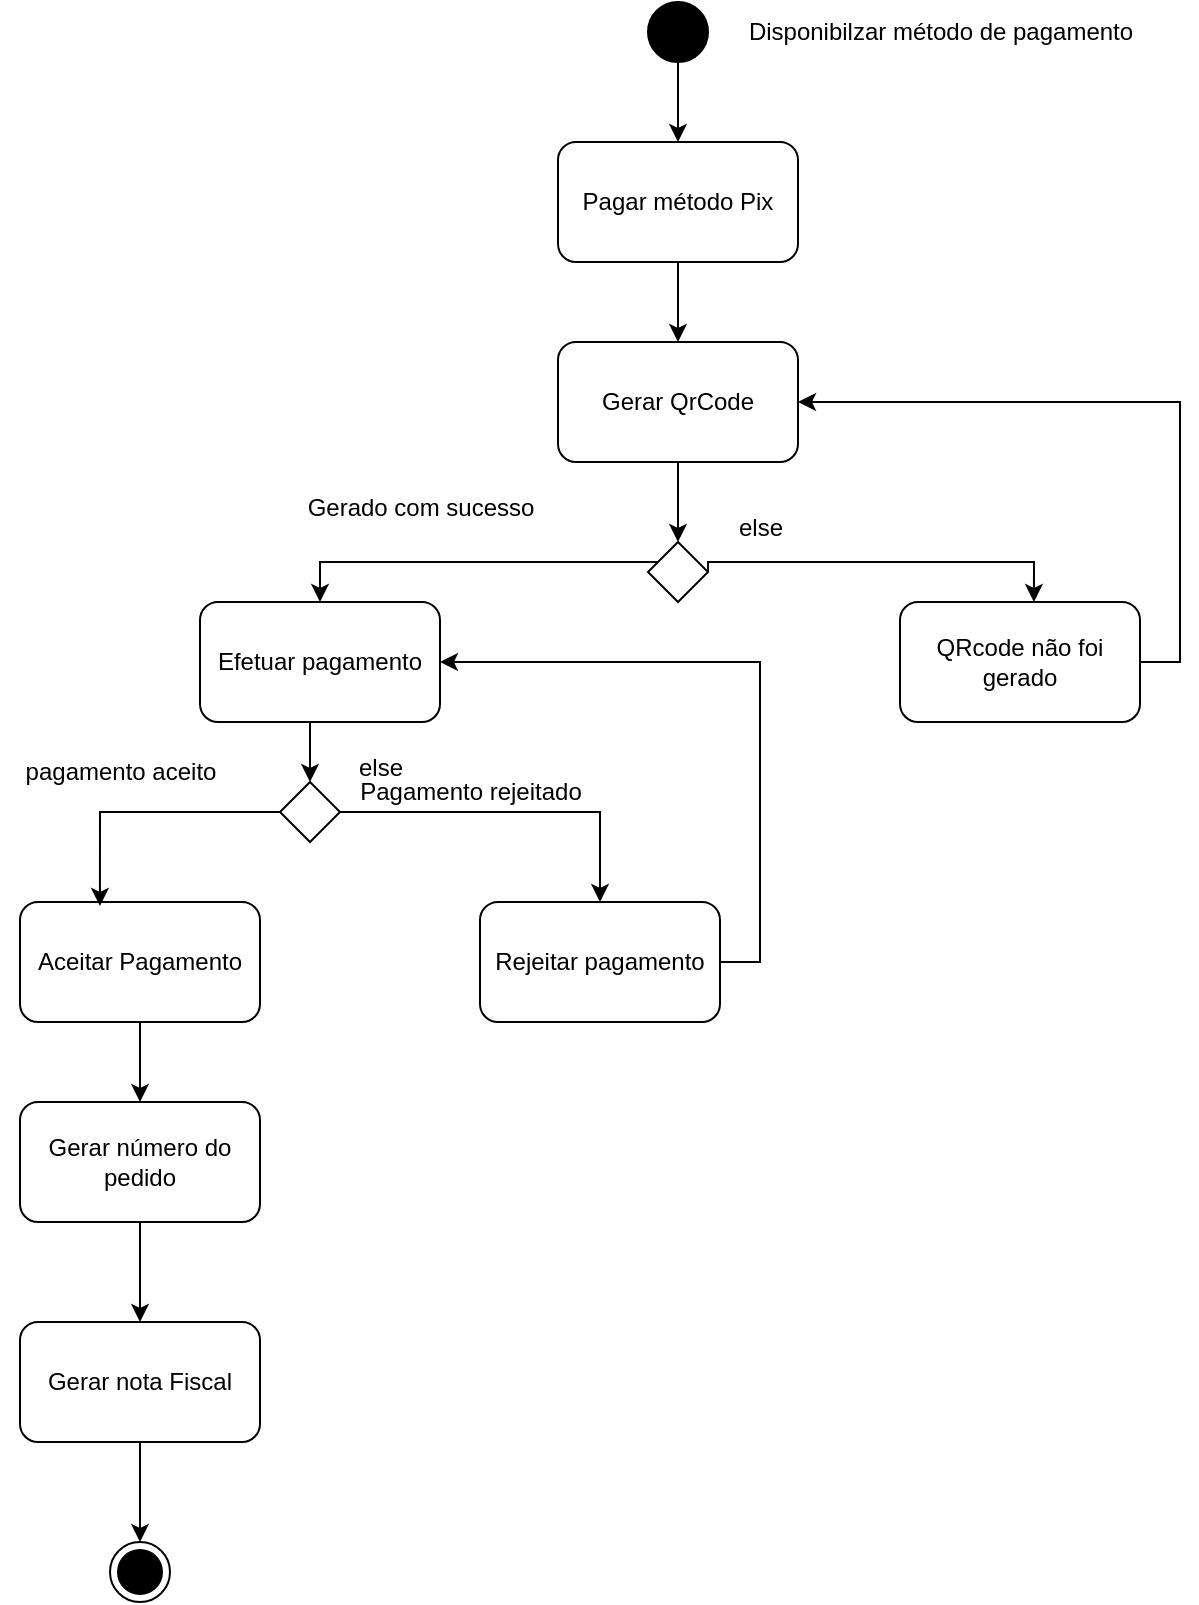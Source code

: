 <mxfile version="22.0.4" type="google" pages="9">
  <diagram name="Pix" id="fASr0lqNM_zI3uI9kZyi">
    <mxGraphModel grid="1" page="1" gridSize="10" guides="1" tooltips="1" connect="1" arrows="1" fold="1" pageScale="1" pageWidth="827" pageHeight="1169" math="0" shadow="0">
      <root>
        <mxCell id="0" />
        <mxCell id="1" parent="0" />
        <mxCell id="e_zFeHYsPr3cVLzpPtmP-6" style="edgeStyle=orthogonalEdgeStyle;rounded=0;orthogonalLoop=1;jettySize=auto;html=1;exitX=0.5;exitY=1;exitDx=0;exitDy=0;entryX=0.5;entryY=0;entryDx=0;entryDy=0;" edge="1" parent="1" source="e_zFeHYsPr3cVLzpPtmP-1" target="e_zFeHYsPr3cVLzpPtmP-4">
          <mxGeometry relative="1" as="geometry" />
        </mxCell>
        <mxCell id="e_zFeHYsPr3cVLzpPtmP-1" value="" style="ellipse;fillColor=strokeColor;html=1;" vertex="1" parent="1">
          <mxGeometry x="384" y="10" width="30" height="30" as="geometry" />
        </mxCell>
        <mxCell id="e_zFeHYsPr3cVLzpPtmP-3" value="" style="ellipse;html=1;shape=endState;fillColor=strokeColor;" vertex="1" parent="1">
          <mxGeometry x="115" y="780" width="30" height="30" as="geometry" />
        </mxCell>
        <mxCell id="cBL_jEI7130Mgdl0PDcL-5" style="edgeStyle=orthogonalEdgeStyle;rounded=0;orthogonalLoop=1;jettySize=auto;html=1;exitX=0.5;exitY=1;exitDx=0;exitDy=0;" edge="1" parent="1" source="e_zFeHYsPr3cVLzpPtmP-4" target="cBL_jEI7130Mgdl0PDcL-4">
          <mxGeometry relative="1" as="geometry" />
        </mxCell>
        <mxCell id="e_zFeHYsPr3cVLzpPtmP-4" value="Pagar método Pix" style="rounded=1;whiteSpace=wrap;html=1;" vertex="1" parent="1">
          <mxGeometry x="339" y="80" width="120" height="60" as="geometry" />
        </mxCell>
        <mxCell id="e_zFeHYsPr3cVLzpPtmP-5" value="Disponibilzar método de pagamento" style="text;html=1;align=center;verticalAlign=middle;resizable=0;points=[];autosize=1;strokeColor=none;fillColor=none;" vertex="1" parent="1">
          <mxGeometry x="420" y="10" width="220" height="30" as="geometry" />
        </mxCell>
        <mxCell id="cBL_jEI7130Mgdl0PDcL-9" style="edgeStyle=orthogonalEdgeStyle;rounded=0;orthogonalLoop=1;jettySize=auto;html=1;entryX=0.5;entryY=0;entryDx=0;entryDy=0;" edge="1" parent="1" source="cBL_jEI7130Mgdl0PDcL-1" target="cBL_jEI7130Mgdl0PDcL-7">
          <mxGeometry relative="1" as="geometry">
            <Array as="points">
              <mxPoint x="220" y="290" />
            </Array>
          </mxGeometry>
        </mxCell>
        <mxCell id="cBL_jEI7130Mgdl0PDcL-11" style="edgeStyle=orthogonalEdgeStyle;rounded=0;orthogonalLoop=1;jettySize=auto;html=1;exitX=1;exitY=0.5;exitDx=0;exitDy=0;entryX=0.558;entryY=0;entryDx=0;entryDy=0;entryPerimeter=0;" edge="1" parent="1" source="cBL_jEI7130Mgdl0PDcL-1" target="cBL_jEI7130Mgdl0PDcL-8">
          <mxGeometry relative="1" as="geometry">
            <mxPoint x="580" y="295" as="targetPoint" />
            <Array as="points">
              <mxPoint x="414" y="290" />
              <mxPoint x="577" y="290" />
            </Array>
          </mxGeometry>
        </mxCell>
        <mxCell id="cBL_jEI7130Mgdl0PDcL-1" value="" style="rhombus;" vertex="1" parent="1">
          <mxGeometry x="384" y="280" width="30" height="30" as="geometry" />
        </mxCell>
        <mxCell id="cBL_jEI7130Mgdl0PDcL-6" style="edgeStyle=orthogonalEdgeStyle;rounded=0;orthogonalLoop=1;jettySize=auto;html=1;exitX=0.5;exitY=1;exitDx=0;exitDy=0;entryX=0.5;entryY=0;entryDx=0;entryDy=0;" edge="1" parent="1" source="cBL_jEI7130Mgdl0PDcL-4" target="cBL_jEI7130Mgdl0PDcL-1">
          <mxGeometry relative="1" as="geometry" />
        </mxCell>
        <mxCell id="cBL_jEI7130Mgdl0PDcL-4" value="Gerar QrCode" style="rounded=1;whiteSpace=wrap;html=1;" vertex="1" parent="1">
          <mxGeometry x="339" y="180" width="120" height="60" as="geometry" />
        </mxCell>
        <mxCell id="cBL_jEI7130Mgdl0PDcL-22" style="edgeStyle=orthogonalEdgeStyle;rounded=0;orthogonalLoop=1;jettySize=auto;html=1;exitX=0.5;exitY=1;exitDx=0;exitDy=0;entryX=0.5;entryY=0;entryDx=0;entryDy=0;" edge="1" parent="1" source="cBL_jEI7130Mgdl0PDcL-7" target="cBL_jEI7130Mgdl0PDcL-21">
          <mxGeometry relative="1" as="geometry" />
        </mxCell>
        <mxCell id="cBL_jEI7130Mgdl0PDcL-7" value="Efetuar pagamento" style="rounded=1;whiteSpace=wrap;html=1;" vertex="1" parent="1">
          <mxGeometry x="160" y="310" width="120" height="60" as="geometry" />
        </mxCell>
        <mxCell id="cBL_jEI7130Mgdl0PDcL-12" style="edgeStyle=orthogonalEdgeStyle;rounded=0;orthogonalLoop=1;jettySize=auto;html=1;exitX=1;exitY=0.5;exitDx=0;exitDy=0;entryX=1;entryY=0.5;entryDx=0;entryDy=0;" edge="1" parent="1" source="cBL_jEI7130Mgdl0PDcL-8" target="cBL_jEI7130Mgdl0PDcL-4">
          <mxGeometry relative="1" as="geometry" />
        </mxCell>
        <mxCell id="cBL_jEI7130Mgdl0PDcL-8" value="QRcode não foi gerado" style="rounded=1;whiteSpace=wrap;html=1;" vertex="1" parent="1">
          <mxGeometry x="510" y="310" width="120" height="60" as="geometry" />
        </mxCell>
        <mxCell id="cBL_jEI7130Mgdl0PDcL-10" value="Gerado com sucesso" style="text;html=1;align=center;verticalAlign=middle;resizable=0;points=[];autosize=1;strokeColor=none;fillColor=none;" vertex="1" parent="1">
          <mxGeometry x="200" y="248" width="140" height="30" as="geometry" />
        </mxCell>
        <mxCell id="cBL_jEI7130Mgdl0PDcL-13" value="else" style="text;html=1;align=center;verticalAlign=middle;resizable=0;points=[];autosize=1;strokeColor=none;fillColor=none;" vertex="1" parent="1">
          <mxGeometry x="415" y="258" width="50" height="30" as="geometry" />
        </mxCell>
        <mxCell id="cBL_jEI7130Mgdl0PDcL-26" style="edgeStyle=orthogonalEdgeStyle;rounded=0;orthogonalLoop=1;jettySize=auto;html=1;exitX=1;exitY=0.5;exitDx=0;exitDy=0;" edge="1" parent="1">
          <mxGeometry relative="1" as="geometry" />
        </mxCell>
        <mxCell id="cBL_jEI7130Mgdl0PDcL-20" style="edgeStyle=orthogonalEdgeStyle;rounded=0;orthogonalLoop=1;jettySize=auto;html=1;exitX=0.5;exitY=1;exitDx=0;exitDy=0;entryX=0.5;entryY=0;entryDx=0;entryDy=0;" edge="1" parent="1" source="cBL_jEI7130Mgdl0PDcL-14" target="cBL_jEI7130Mgdl0PDcL-15">
          <mxGeometry relative="1" as="geometry" />
        </mxCell>
        <mxCell id="cBL_jEI7130Mgdl0PDcL-27" value="Pagamento rejeitado" style="text;html=1;align=center;verticalAlign=middle;resizable=0;points=[];autosize=1;strokeColor=none;fillColor=none;" vertex="1" parent="1">
          <mxGeometry x="230" y="390" width="130" height="30" as="geometry" />
        </mxCell>
        <mxCell id="cBL_jEI7130Mgdl0PDcL-14" value="Gerar número do pedido" style="rounded=1;whiteSpace=wrap;html=1;" vertex="1" parent="1">
          <mxGeometry x="70" y="560" width="120" height="60" as="geometry" />
        </mxCell>
        <mxCell id="cBL_jEI7130Mgdl0PDcL-18" style="edgeStyle=orthogonalEdgeStyle;rounded=0;orthogonalLoop=1;jettySize=auto;html=1;exitX=0.5;exitY=1;exitDx=0;exitDy=0;entryX=0.5;entryY=0;entryDx=0;entryDy=0;" edge="1" parent="1" source="cBL_jEI7130Mgdl0PDcL-15" target="e_zFeHYsPr3cVLzpPtmP-3">
          <mxGeometry relative="1" as="geometry" />
        </mxCell>
        <mxCell id="cBL_jEI7130Mgdl0PDcL-15" value="Gerar nota Fiscal" style="rounded=1;whiteSpace=wrap;html=1;" vertex="1" parent="1">
          <mxGeometry x="70" y="670" width="120" height="60" as="geometry" />
        </mxCell>
        <mxCell id="cBL_jEI7130Mgdl0PDcL-19" style="edgeStyle=orthogonalEdgeStyle;rounded=0;orthogonalLoop=1;jettySize=auto;html=1;entryX=0.5;entryY=0;entryDx=0;entryDy=0;" edge="1" parent="1" source="cBL_jEI7130Mgdl0PDcL-17" target="cBL_jEI7130Mgdl0PDcL-14">
          <mxGeometry relative="1" as="geometry" />
        </mxCell>
        <mxCell id="cBL_jEI7130Mgdl0PDcL-17" value="Aceitar Pagamento" style="rounded=1;whiteSpace=wrap;html=1;" vertex="1" parent="1">
          <mxGeometry x="70" y="460" width="120" height="60" as="geometry" />
        </mxCell>
        <mxCell id="3OHIXIYsmAaIrL_rPD9d-1" style="edgeStyle=orthogonalEdgeStyle;rounded=0;orthogonalLoop=1;jettySize=auto;html=1;exitX=1;exitY=0.5;exitDx=0;exitDy=0;entryX=0.5;entryY=0;entryDx=0;entryDy=0;" edge="1" parent="1" source="cBL_jEI7130Mgdl0PDcL-21" target="cBL_jEI7130Mgdl0PDcL-25">
          <mxGeometry relative="1" as="geometry" />
        </mxCell>
        <mxCell id="cBL_jEI7130Mgdl0PDcL-21" value="" style="rhombus;" vertex="1" parent="1">
          <mxGeometry x="200" y="400" width="30" height="30" as="geometry" />
        </mxCell>
        <mxCell id="cBL_jEI7130Mgdl0PDcL-23" style="edgeStyle=orthogonalEdgeStyle;rounded=0;orthogonalLoop=1;jettySize=auto;html=1;exitX=0;exitY=0.5;exitDx=0;exitDy=0;entryX=0.333;entryY=0.033;entryDx=0;entryDy=0;entryPerimeter=0;" edge="1" parent="1" source="cBL_jEI7130Mgdl0PDcL-21" target="cBL_jEI7130Mgdl0PDcL-17">
          <mxGeometry relative="1" as="geometry" />
        </mxCell>
        <mxCell id="cBL_jEI7130Mgdl0PDcL-24" value="pagamento aceito" style="text;html=1;align=center;verticalAlign=middle;resizable=0;points=[];autosize=1;strokeColor=none;fillColor=none;" vertex="1" parent="1">
          <mxGeometry x="60" y="380" width="120" height="30" as="geometry" />
        </mxCell>
        <mxCell id="cBL_jEI7130Mgdl0PDcL-28" style="edgeStyle=orthogonalEdgeStyle;rounded=0;orthogonalLoop=1;jettySize=auto;html=1;exitX=1;exitY=0.5;exitDx=0;exitDy=0;entryX=1;entryY=0.5;entryDx=0;entryDy=0;" edge="1" parent="1" source="cBL_jEI7130Mgdl0PDcL-25" target="cBL_jEI7130Mgdl0PDcL-7">
          <mxGeometry relative="1" as="geometry" />
        </mxCell>
        <mxCell id="cBL_jEI7130Mgdl0PDcL-25" value="Rejeitar pagamento" style="rounded=1;whiteSpace=wrap;html=1;" vertex="1" parent="1">
          <mxGeometry x="300" y="460" width="120" height="60" as="geometry" />
        </mxCell>
        <mxCell id="3OHIXIYsmAaIrL_rPD9d-2" value="else" style="text;html=1;align=center;verticalAlign=middle;resizable=0;points=[];autosize=1;strokeColor=none;fillColor=none;" vertex="1" parent="1">
          <mxGeometry x="225" y="378" width="50" height="30" as="geometry" />
        </mxCell>
      </root>
    </mxGraphModel>
  </diagram>
  <diagram id="TX1EqC49lPz6TDNC6UL2" name="Cartão de crédito">
    <mxGraphModel dx="880" dy="438" grid="1" gridSize="10" guides="1" tooltips="1" connect="1" arrows="1" fold="1" page="1" pageScale="1" pageWidth="827" pageHeight="1169" math="0" shadow="0">
      <root>
        <mxCell id="0" />
        <mxCell id="1" parent="0" />
        <mxCell id="zv7b4Gh6ydE6Ta2hXltP-11" value="Insira o número de parcelas" style="rounded=1;whiteSpace=wrap;html=1;" vertex="1" parent="1">
          <mxGeometry x="450" y="270" width="120" height="60" as="geometry" />
        </mxCell>
        <mxCell id="nqrFnivoovdnk7e2W4Cr-2" style="edgeStyle=orthogonalEdgeStyle;rounded=0;orthogonalLoop=1;jettySize=auto;html=1;exitX=0.5;exitY=1;exitDx=0;exitDy=0;entryX=0.5;entryY=0;entryDx=0;entryDy=0;" edge="1" parent="1" source="afWvTtRbMdX2vZEy-8ag-2" target="nqrFnivoovdnk7e2W4Cr-1">
          <mxGeometry relative="1" as="geometry" />
        </mxCell>
        <mxCell id="afWvTtRbMdX2vZEy-8ag-2" value="" style="ellipse;fillColor=strokeColor;html=1;" vertex="1" parent="1">
          <mxGeometry x="384" y="20" width="30" height="30" as="geometry" />
        </mxCell>
        <mxCell id="afWvTtRbMdX2vZEy-8ag-3" value="" style="ellipse;html=1;shape=endState;fillColor=strokeColor;" vertex="1" parent="1">
          <mxGeometry x="389" y="1000" width="30" height="30" as="geometry" />
        </mxCell>
        <mxCell id="zv7b4Gh6ydE6Ta2hXltP-2" value="" style="edgeStyle=orthogonalEdgeStyle;rounded=0;orthogonalLoop=1;jettySize=auto;html=1;" edge="1" parent="1" source="nqrFnivoovdnk7e2W4Cr-1">
          <mxGeometry relative="1" as="geometry">
            <mxPoint x="399" y="190" as="targetPoint" />
          </mxGeometry>
        </mxCell>
        <mxCell id="nqrFnivoovdnk7e2W4Cr-1" value="Método de pagamento cartão de crédito" style="rounded=1;whiteSpace=wrap;html=1;" vertex="1" parent="1">
          <mxGeometry x="339" y="90" width="120" height="60" as="geometry" />
        </mxCell>
        <mxCell id="nqrFnivoovdnk7e2W4Cr-3" value="Disponibilzar método de pagamento" style="text;html=1;strokeColor=none;fillColor=none;align=center;verticalAlign=middle;whiteSpace=wrap;rounded=0;" vertex="1" parent="1">
          <mxGeometry x="430" y="20" width="210" height="30" as="geometry" />
        </mxCell>
        <mxCell id="zv7b4Gh6ydE6Ta2hXltP-5" value="" style="html=1;points=[];perimeter=orthogonalPerimeter;fillColor=strokeColor;rotation=90;" vertex="1" parent="1">
          <mxGeometry x="396.5" y="150" width="5" height="80" as="geometry" />
        </mxCell>
        <mxCell id="zv7b4Gh6ydE6Ta2hXltP-7" value="" style="edgeStyle=orthogonalEdgeStyle;rounded=0;orthogonalLoop=1;jettySize=auto;html=1;exitX=1.1;exitY=0.25;exitDx=0;exitDy=0;exitPerimeter=0;" edge="1" parent="1" source="zv7b4Gh6ydE6Ta2hXltP-5">
          <mxGeometry relative="1" as="geometry">
            <mxPoint x="420" y="210" as="sourcePoint" />
            <mxPoint x="512" y="270" as="targetPoint" />
          </mxGeometry>
        </mxCell>
        <mxCell id="zv7b4Gh6ydE6Ta2hXltP-8" value="" style="edgeStyle=orthogonalEdgeStyle;rounded=0;orthogonalLoop=1;jettySize=auto;html=1;exitX=0.3;exitY=0.675;exitDx=0;exitDy=0;exitPerimeter=0;" edge="1" parent="1" source="zv7b4Gh6ydE6Ta2hXltP-5">
          <mxGeometry relative="1" as="geometry">
            <mxPoint x="380" y="220" as="sourcePoint" />
            <mxPoint x="320" y="290" as="targetPoint" />
            <Array as="points">
              <mxPoint x="385" y="250" />
              <mxPoint x="320" y="250" />
            </Array>
          </mxGeometry>
        </mxCell>
        <mxCell id="zv7b4Gh6ydE6Ta2hXltP-13" value="" style="edgeStyle=orthogonalEdgeStyle;rounded=0;orthogonalLoop=1;jettySize=auto;html=1;" edge="1" parent="1" source="zv7b4Gh6ydE6Ta2hXltP-10" target="zv7b4Gh6ydE6Ta2hXltP-14">
          <mxGeometry relative="1" as="geometry" />
        </mxCell>
        <mxCell id="zv7b4Gh6ydE6Ta2hXltP-10" value="Inserir dados do cartão" style="rounded=1;whiteSpace=wrap;html=1;" vertex="1" parent="1">
          <mxGeometry x="264" y="290" width="120" height="60" as="geometry" />
        </mxCell>
        <mxCell id="zv7b4Gh6ydE6Ta2hXltP-14" value="" style="rhombus;whiteSpace=wrap;html=1;" vertex="1" parent="1">
          <mxGeometry x="304" y="380" width="40" height="40" as="geometry" />
        </mxCell>
        <mxCell id="zv7b4Gh6ydE6Ta2hXltP-16" value="else" style="edgeStyle=orthogonalEdgeStyle;rounded=0;orthogonalLoop=1;jettySize=auto;html=1;entryX=1;entryY=0.5;entryDx=0;entryDy=0;" edge="1" parent="1" source="zv7b4Gh6ydE6Ta2hXltP-14" target="zv7b4Gh6ydE6Ta2hXltP-18">
          <mxGeometry x="0.062" y="-10" relative="1" as="geometry">
            <mxPoint x="264" y="400" as="targetPoint" />
            <mxPoint as="offset" />
          </mxGeometry>
        </mxCell>
        <mxCell id="zv7b4Gh6ydE6Ta2hXltP-18" value="Dados inválidos" style="rounded=1;whiteSpace=wrap;html=1;" vertex="1" parent="1">
          <mxGeometry x="120" y="370" width="120" height="60" as="geometry" />
        </mxCell>
        <mxCell id="zv7b4Gh6ydE6Ta2hXltP-17" value="Cartão aprovado" style="rounded=1;whiteSpace=wrap;html=1;" vertex="1" parent="1">
          <mxGeometry x="264" y="450" width="120" height="60" as="geometry" />
        </mxCell>
        <mxCell id="zv7b4Gh6ydE6Ta2hXltP-21" value="" style="html=1;points=[];perimeter=orthogonalPerimeter;fillColor=strokeColor;rotation=90;" vertex="1" parent="1">
          <mxGeometry x="401.5" y="545" width="5" height="80" as="geometry" />
        </mxCell>
        <mxCell id="zv7b4Gh6ydE6Ta2hXltP-19" style="edgeStyle=orthogonalEdgeStyle;rounded=0;orthogonalLoop=1;jettySize=auto;html=1;exitX=0.5;exitY=0;exitDx=0;exitDy=0;entryX=0;entryY=0.5;entryDx=0;entryDy=0;" edge="1" parent="1" source="zv7b4Gh6ydE6Ta2hXltP-18" target="zv7b4Gh6ydE6Ta2hXltP-10">
          <mxGeometry relative="1" as="geometry" />
        </mxCell>
        <mxCell id="zv7b4Gh6ydE6Ta2hXltP-20" value="Dados corretos" style="edgeStyle=orthogonalEdgeStyle;rounded=0;orthogonalLoop=1;jettySize=auto;html=1;exitX=0.5;exitY=1;exitDx=0;exitDy=0;entryX=0.5;entryY=0;entryDx=0;entryDy=0;" edge="1" parent="1" source="zv7b4Gh6ydE6Ta2hXltP-14" target="zv7b4Gh6ydE6Ta2hXltP-17">
          <mxGeometry x="-0.333" y="46" relative="1" as="geometry">
            <mxPoint as="offset" />
          </mxGeometry>
        </mxCell>
        <mxCell id="zv7b4Gh6ydE6Ta2hXltP-23" style="edgeStyle=orthogonalEdgeStyle;rounded=0;orthogonalLoop=1;jettySize=auto;html=1;exitX=0.75;exitY=1;exitDx=0;exitDy=0;entryX=0.5;entryY=0.888;entryDx=0;entryDy=0;entryPerimeter=0;" edge="1" parent="1" source="zv7b4Gh6ydE6Ta2hXltP-17" target="zv7b4Gh6ydE6Ta2hXltP-21">
          <mxGeometry relative="1" as="geometry" />
        </mxCell>
        <mxCell id="zv7b4Gh6ydE6Ta2hXltP-22" style="edgeStyle=orthogonalEdgeStyle;rounded=0;orthogonalLoop=1;jettySize=auto;html=1;exitX=0.5;exitY=1;exitDx=0;exitDy=0;entryX=0.3;entryY=0.238;entryDx=0;entryDy=0;entryPerimeter=0;" edge="1" parent="1" source="zv7b4Gh6ydE6Ta2hXltP-11" target="zv7b4Gh6ydE6Ta2hXltP-21">
          <mxGeometry relative="1" as="geometry" />
        </mxCell>
        <mxCell id="zv7b4Gh6ydE6Ta2hXltP-24" value="" style="endArrow=classic;html=1;rounded=0;exitX=0.7;exitY=0.55;exitDx=0;exitDy=0;exitPerimeter=0;" edge="1" parent="1" source="zv7b4Gh6ydE6Ta2hXltP-21">
          <mxGeometry width="50" height="50" relative="1" as="geometry">
            <mxPoint x="396.5" y="625" as="sourcePoint" />
            <mxPoint x="400" y="640" as="targetPoint" />
          </mxGeometry>
        </mxCell>
        <mxCell id="zv7b4Gh6ydE6Ta2hXltP-27" style="edgeStyle=orthogonalEdgeStyle;rounded=0;orthogonalLoop=1;jettySize=auto;html=1;exitX=0.5;exitY=1;exitDx=0;exitDy=0;" edge="1" parent="1" source="zv7b4Gh6ydE6Ta2hXltP-25">
          <mxGeometry relative="1" as="geometry">
            <mxPoint x="404" y="770" as="targetPoint" />
          </mxGeometry>
        </mxCell>
        <mxCell id="zv7b4Gh6ydE6Ta2hXltP-25" value="Realizar o pagamento" style="rounded=1;whiteSpace=wrap;html=1;" vertex="1" parent="1">
          <mxGeometry x="344" y="640" width="120" height="60" as="geometry" />
        </mxCell>
        <mxCell id="zv7b4Gh6ydE6Ta2hXltP-28" style="edgeStyle=orthogonalEdgeStyle;rounded=0;orthogonalLoop=1;jettySize=auto;html=1;exitX=0.5;exitY=1;exitDx=0;exitDy=0;entryX=0.5;entryY=0;entryDx=0;entryDy=0;" edge="1" parent="1" source="zv7b4Gh6ydE6Ta2hXltP-26" target="afWvTtRbMdX2vZEy-8ag-3">
          <mxGeometry relative="1" as="geometry" />
        </mxCell>
        <mxCell id="zv7b4Gh6ydE6Ta2hXltP-26" value="Emitir nota fiscal e número do pedido" style="rounded=1;whiteSpace=wrap;html=1;" vertex="1" parent="1">
          <mxGeometry x="344" y="900" width="120" height="60" as="geometry" />
        </mxCell>
        <mxCell id="yTkxfDhAsfZHYGVbk936-3" value="Rejeitar pagamento" style="rounded=1;whiteSpace=wrap;html=1;" vertex="1" parent="1">
          <mxGeometry x="490" y="770" width="120" height="60" as="geometry" />
        </mxCell>
        <mxCell id="yTkxfDhAsfZHYGVbk936-4" value="else" style="edgeStyle=orthogonalEdgeStyle;rounded=0;orthogonalLoop=1;jettySize=auto;html=1;exitX=1;exitY=0.5;exitDx=0;exitDy=0;" edge="1" parent="1" source="yTkxfDhAsfZHYGVbk936-2" target="yTkxfDhAsfZHYGVbk936-3">
          <mxGeometry x="-0.129" y="-10" relative="1" as="geometry">
            <mxPoint x="10" y="-10" as="offset" />
          </mxGeometry>
        </mxCell>
        <mxCell id="yTkxfDhAsfZHYGVbk936-5" value="pago" style="edgeStyle=orthogonalEdgeStyle;rounded=0;orthogonalLoop=1;jettySize=auto;html=1;exitX=0.5;exitY=1;exitDx=0;exitDy=0;entryX=0.5;entryY=0;entryDx=0;entryDy=0;" edge="1" parent="1" source="yTkxfDhAsfZHYGVbk936-2" target="zv7b4Gh6ydE6Ta2hXltP-26">
          <mxGeometry x="-0.333" y="16" relative="1" as="geometry">
            <mxPoint as="offset" />
          </mxGeometry>
        </mxCell>
        <mxCell id="yTkxfDhAsfZHYGVbk936-2" value="" style="rhombus;whiteSpace=wrap;html=1;" vertex="1" parent="1">
          <mxGeometry x="384.5" y="770" width="39" height="40" as="geometry" />
        </mxCell>
      </root>
    </mxGraphModel>
  </diagram>
  <diagram id="EhJkDhiHl1R817wdWsZR" name="Cartão de débito">
    <mxGraphModel grid="1" page="1" gridSize="10" guides="1" tooltips="1" connect="1" arrows="1" fold="1" pageScale="1" pageWidth="827" pageHeight="1169" math="0" shadow="0">
      <root>
        <mxCell id="0" />
        <mxCell id="1" parent="0" />
        <mxCell id="gC9eJb3pOqwOzJyR2If8-2" style="edgeStyle=orthogonalEdgeStyle;rounded=0;orthogonalLoop=1;jettySize=auto;html=1;exitX=0.5;exitY=1;exitDx=0;exitDy=0;entryX=0.5;entryY=0;entryDx=0;entryDy=0;" edge="1" parent="1" source="gC9eJb3pOqwOzJyR2If8-3" target="gC9eJb3pOqwOzJyR2If8-6">
          <mxGeometry relative="1" as="geometry" />
        </mxCell>
        <mxCell id="gC9eJb3pOqwOzJyR2If8-3" value="" style="ellipse;fillColor=strokeColor;html=1;" vertex="1" parent="1">
          <mxGeometry x="384" y="20" width="30" height="30" as="geometry" />
        </mxCell>
        <mxCell id="gC9eJb3pOqwOzJyR2If8-4" value="" style="ellipse;html=1;shape=endState;fillColor=strokeColor;" vertex="1" parent="1">
          <mxGeometry x="389" y="860" width="30" height="30" as="geometry" />
        </mxCell>
        <mxCell id="gC9eJb3pOqwOzJyR2If8-5" value="" style="edgeStyle=orthogonalEdgeStyle;rounded=0;orthogonalLoop=1;jettySize=auto;html=1;entryX=0.5;entryY=0;entryDx=0;entryDy=0;" edge="1" parent="1" source="gC9eJb3pOqwOzJyR2If8-6" target="gC9eJb3pOqwOzJyR2If8-12">
          <mxGeometry relative="1" as="geometry">
            <mxPoint x="399" y="190" as="targetPoint" />
          </mxGeometry>
        </mxCell>
        <mxCell id="gC9eJb3pOqwOzJyR2If8-6" value="Método de pagamento cartão de débito" style="rounded=1;whiteSpace=wrap;html=1;" vertex="1" parent="1">
          <mxGeometry x="339" y="90" width="120" height="60" as="geometry" />
        </mxCell>
        <mxCell id="gC9eJb3pOqwOzJyR2If8-7" value="Disponibilzar método de pagamento" style="text;html=1;strokeColor=none;fillColor=none;align=center;verticalAlign=middle;whiteSpace=wrap;rounded=0;" vertex="1" parent="1">
          <mxGeometry x="430" y="20" width="210" height="30" as="geometry" />
        </mxCell>
        <mxCell id="gC9eJb3pOqwOzJyR2If8-11" value="" style="edgeStyle=orthogonalEdgeStyle;rounded=0;orthogonalLoop=1;jettySize=auto;html=1;" edge="1" parent="1" source="gC9eJb3pOqwOzJyR2If8-12" target="gC9eJb3pOqwOzJyR2If8-13">
          <mxGeometry relative="1" as="geometry" />
        </mxCell>
        <mxCell id="gC9eJb3pOqwOzJyR2If8-12" value="Inserir dados do cartão" style="rounded=1;whiteSpace=wrap;html=1;" vertex="1" parent="1">
          <mxGeometry x="344" y="230" width="120" height="60" as="geometry" />
        </mxCell>
        <mxCell id="gC9eJb3pOqwOzJyR2If8-13" value="" style="rhombus;whiteSpace=wrap;html=1;" vertex="1" parent="1">
          <mxGeometry x="384" y="320" width="40" height="40" as="geometry" />
        </mxCell>
        <mxCell id="gC9eJb3pOqwOzJyR2If8-14" value="else" style="edgeStyle=orthogonalEdgeStyle;rounded=0;orthogonalLoop=1;jettySize=auto;html=1;entryX=1;entryY=0.5;entryDx=0;entryDy=0;" edge="1" parent="1" source="gC9eJb3pOqwOzJyR2If8-13" target="gC9eJb3pOqwOzJyR2If8-15">
          <mxGeometry x="0.062" y="-10" relative="1" as="geometry">
            <mxPoint x="344" y="340" as="targetPoint" />
            <mxPoint as="offset" />
          </mxGeometry>
        </mxCell>
        <mxCell id="gC9eJb3pOqwOzJyR2If8-15" value="Dados inválidos" style="rounded=1;whiteSpace=wrap;html=1;" vertex="1" parent="1">
          <mxGeometry x="200" y="310" width="120" height="60" as="geometry" />
        </mxCell>
        <mxCell id="gC9eJb3pOqwOzJyR2If8-16" value="Cartão aprovado" style="rounded=1;whiteSpace=wrap;html=1;" vertex="1" parent="1">
          <mxGeometry x="344" y="390" width="120" height="60" as="geometry" />
        </mxCell>
        <mxCell id="gC9eJb3pOqwOzJyR2If8-18" style="edgeStyle=orthogonalEdgeStyle;rounded=0;orthogonalLoop=1;jettySize=auto;html=1;exitX=0.5;exitY=0;exitDx=0;exitDy=0;entryX=0;entryY=0.5;entryDx=0;entryDy=0;" edge="1" parent="1" source="gC9eJb3pOqwOzJyR2If8-15" target="gC9eJb3pOqwOzJyR2If8-12">
          <mxGeometry relative="1" as="geometry" />
        </mxCell>
        <mxCell id="gC9eJb3pOqwOzJyR2If8-19" value="Dados corretos" style="edgeStyle=orthogonalEdgeStyle;rounded=0;orthogonalLoop=1;jettySize=auto;html=1;exitX=0.5;exitY=1;exitDx=0;exitDy=0;entryX=0.5;entryY=0;entryDx=0;entryDy=0;" edge="1" parent="1" source="gC9eJb3pOqwOzJyR2If8-13" target="gC9eJb3pOqwOzJyR2If8-16">
          <mxGeometry x="-0.333" y="46" relative="1" as="geometry">
            <mxPoint as="offset" />
          </mxGeometry>
        </mxCell>
        <mxCell id="gC9eJb3pOqwOzJyR2If8-20" style="edgeStyle=orthogonalEdgeStyle;rounded=0;orthogonalLoop=1;jettySize=auto;html=1;exitX=0.5;exitY=1;exitDx=0;exitDy=0;entryX=0.5;entryY=0;entryDx=0;entryDy=0;" edge="1" parent="1" source="gC9eJb3pOqwOzJyR2If8-16" target="gC9eJb3pOqwOzJyR2If8-24">
          <mxGeometry relative="1" as="geometry">
            <mxPoint x="400" y="550" as="targetPoint" />
            <Array as="points">
              <mxPoint x="404" y="490" />
              <mxPoint x="410" y="490" />
              <mxPoint x="410" y="520" />
              <mxPoint x="404" y="520" />
              <mxPoint x="404" y="540" />
            </Array>
          </mxGeometry>
        </mxCell>
        <mxCell id="gC9eJb3pOqwOzJyR2If8-23" style="edgeStyle=orthogonalEdgeStyle;rounded=0;orthogonalLoop=1;jettySize=auto;html=1;exitX=0.5;exitY=1;exitDx=0;exitDy=0;entryX=0.5;entryY=0;entryDx=0;entryDy=0;entryPerimeter=0;" edge="1" parent="1" source="gC9eJb3pOqwOzJyR2If8-24" target="gC9eJb3pOqwOzJyR2If8-29">
          <mxGeometry relative="1" as="geometry">
            <mxPoint x="404" y="770" as="targetPoint" />
          </mxGeometry>
        </mxCell>
        <mxCell id="gC9eJb3pOqwOzJyR2If8-24" value="Realizar o pagamento" style="rounded=1;whiteSpace=wrap;html=1;" vertex="1" parent="1">
          <mxGeometry x="344" y="555" width="120" height="60" as="geometry" />
        </mxCell>
        <mxCell id="gC9eJb3pOqwOzJyR2If8-25" style="edgeStyle=orthogonalEdgeStyle;rounded=0;orthogonalLoop=1;jettySize=auto;html=1;exitX=0.5;exitY=1;exitDx=0;exitDy=0;entryX=0.5;entryY=0;entryDx=0;entryDy=0;" edge="1" parent="1" source="gC9eJb3pOqwOzJyR2If8-26" target="gC9eJb3pOqwOzJyR2If8-4">
          <mxGeometry relative="1" as="geometry" />
        </mxCell>
        <mxCell id="gC9eJb3pOqwOzJyR2If8-26" value="Emitir nota fiscal e número do pedido" style="rounded=1;whiteSpace=wrap;html=1;" vertex="1" parent="1">
          <mxGeometry x="344" y="740" width="120" height="60" as="geometry" />
        </mxCell>
        <mxCell id="gC9eJb3pOqwOzJyR2If8-27" value="else" style="edgeStyle=orthogonalEdgeStyle;rounded=0;orthogonalLoop=1;jettySize=auto;html=1;exitX=1;exitY=0.5;exitDx=0;exitDy=0;" edge="1" parent="1" source="gC9eJb3pOqwOzJyR2If8-29" target="gC9eJb3pOqwOzJyR2If8-30">
          <mxGeometry x="-0.129" y="-10" relative="1" as="geometry">
            <mxPoint x="10" y="-10" as="offset" />
          </mxGeometry>
        </mxCell>
        <mxCell id="gC9eJb3pOqwOzJyR2If8-28" value="pago" style="edgeStyle=orthogonalEdgeStyle;rounded=0;orthogonalLoop=1;jettySize=auto;html=1;exitX=0.5;exitY=1;exitDx=0;exitDy=0;entryX=0.5;entryY=0;entryDx=0;entryDy=0;" edge="1" parent="1" source="gC9eJb3pOqwOzJyR2If8-29" target="gC9eJb3pOqwOzJyR2If8-26">
          <mxGeometry x="-0.333" y="16" relative="1" as="geometry">
            <mxPoint as="offset" />
          </mxGeometry>
        </mxCell>
        <mxCell id="gC9eJb3pOqwOzJyR2If8-29" value="" style="rhombus;whiteSpace=wrap;html=1;" vertex="1" parent="1">
          <mxGeometry x="384" y="650" width="39" height="40" as="geometry" />
        </mxCell>
        <mxCell id="gC9eJb3pOqwOzJyR2If8-30" value="Rejeitar pagamento" style="rounded=1;whiteSpace=wrap;html=1;" vertex="1" parent="1">
          <mxGeometry x="490" y="640" width="120" height="60" as="geometry" />
        </mxCell>
      </root>
    </mxGraphModel>
  </diagram>
  <diagram id="ZWvuCoGeWKk-iI9Y1rs5" name="Boleto">
    <mxGraphModel dx="880" dy="438" grid="1" gridSize="10" guides="1" tooltips="1" connect="1" arrows="1" fold="1" page="1" pageScale="1" pageWidth="827" pageHeight="1169" math="0" shadow="0">
      <root>
        <mxCell id="0" />
        <mxCell id="1" parent="0" />
        <mxCell id="r4xroUQx-XrwKtif0J0--1" value="" style="ellipse;html=1;shape=endState;fillColor=#000000;strokeColor=#000000;" vertex="1" parent="1">
          <mxGeometry x="201" y="740" width="30" height="30" as="geometry" />
        </mxCell>
        <mxCell id="bGeDAH1Ko8M-H9JEPvuH-1" value="" style="ellipse;fillColor=strokeColor;html=1;" vertex="1" parent="1">
          <mxGeometry x="384" y="10" width="30" height="30" as="geometry" />
        </mxCell>
        <mxCell id="zllPuIiFvFMC2bpskdn_-1" style="edgeStyle=orthogonalEdgeStyle;rounded=0;orthogonalLoop=1;jettySize=auto;html=1;exitX=0.5;exitY=1;exitDx=0;exitDy=0;entryX=0.5;entryY=0;entryDx=0;entryDy=0;" edge="1" parent="1" target="zllPuIiFvFMC2bpskdn_-2">
          <mxGeometry relative="1" as="geometry">
            <mxPoint x="399" y="40" as="sourcePoint" />
          </mxGeometry>
        </mxCell>
        <mxCell id="zllPuIiFvFMC2bpskdn_-2" value="Gerar boleto" style="rounded=1;whiteSpace=wrap;html=1;" vertex="1" parent="1">
          <mxGeometry x="339" y="80" width="120" height="60" as="geometry" />
        </mxCell>
        <mxCell id="HzMA2NK4iDa7ET49rQ-9-2" value="" style="rhombus;" vertex="1" parent="1">
          <mxGeometry x="385" y="380" width="30" height="30" as="geometry" />
        </mxCell>
        <mxCell id="gMAiYr8x3Wugr5vWA-__-1" style="edgeStyle=orthogonalEdgeStyle;rounded=0;orthogonalLoop=1;jettySize=auto;html=1;exitX=0.5;exitY=1;exitDx=0;exitDy=0;entryX=0.5;entryY=0;entryDx=0;entryDy=0;" edge="1" parent="1">
          <mxGeometry relative="1" as="geometry">
            <mxPoint x="398.74" y="140" as="sourcePoint" />
            <mxPoint x="398.74" y="180" as="targetPoint" />
          </mxGeometry>
        </mxCell>
        <mxCell id="gMAiYr8x3Wugr5vWA-__-2" value="Efetuar pagamento do boleto" style="rounded=1;whiteSpace=wrap;html=1;" vertex="1" parent="1">
          <mxGeometry x="339" y="180" width="120" height="60" as="geometry" />
        </mxCell>
        <mxCell id="gMAiYr8x3Wugr5vWA-__-4" style="edgeStyle=orthogonalEdgeStyle;rounded=0;orthogonalLoop=1;jettySize=auto;html=1;exitX=0.5;exitY=1;exitDx=0;exitDy=0;entryX=0.5;entryY=0;entryDx=0;entryDy=0;" edge="1" parent="1">
          <mxGeometry relative="1" as="geometry">
            <mxPoint x="398.74" y="240" as="sourcePoint" />
            <mxPoint x="398.74" y="280" as="targetPoint" />
          </mxGeometry>
        </mxCell>
        <mxCell id="gz2sRQ49ly-DHStANDcx-1" style="edgeStyle=orthogonalEdgeStyle;rounded=0;orthogonalLoop=1;jettySize=auto;html=1;entryX=0.5;entryY=0;entryDx=0;entryDy=0;" edge="1" parent="1" target="gz2sRQ49ly-DHStANDcx-2">
          <mxGeometry relative="1" as="geometry">
            <Array as="points">
              <mxPoint x="216" y="395" />
            </Array>
            <mxPoint x="385" y="395" as="sourcePoint" />
          </mxGeometry>
        </mxCell>
        <mxCell id="gz2sRQ49ly-DHStANDcx-2" value="Aceitar Pagamento" style="rounded=1;whiteSpace=wrap;html=1;" vertex="1" parent="1">
          <mxGeometry x="156" y="415" width="120" height="60" as="geometry" />
        </mxCell>
        <mxCell id="vp7aDfHKdQ7lx-2FR_au-1" style="edgeStyle=orthogonalEdgeStyle;rounded=0;orthogonalLoop=1;jettySize=auto;html=1;exitX=0.5;exitY=1;exitDx=0;exitDy=0;entryX=0.5;entryY=0;entryDx=0;entryDy=0;" edge="1" parent="1">
          <mxGeometry relative="1" as="geometry">
            <mxPoint x="215.66" y="475" as="sourcePoint" />
            <mxPoint x="215.66" y="515" as="targetPoint" />
          </mxGeometry>
        </mxCell>
        <mxCell id="vp7aDfHKdQ7lx-2FR_au-2" value="Gerar número do pedido" style="rounded=1;whiteSpace=wrap;html=1;" vertex="1" parent="1">
          <mxGeometry x="156" y="515" width="120" height="60" as="geometry" />
        </mxCell>
        <mxCell id="229i4j8MCLGH5Hnopcw0-1" style="edgeStyle=orthogonalEdgeStyle;rounded=0;orthogonalLoop=1;jettySize=auto;html=1;exitX=0.5;exitY=1;exitDx=0;exitDy=0;entryX=0.5;entryY=0;entryDx=0;entryDy=0;" edge="1" parent="1">
          <mxGeometry relative="1" as="geometry">
            <mxPoint x="215.66" y="575" as="sourcePoint" />
            <mxPoint x="215.66" y="615" as="targetPoint" />
          </mxGeometry>
        </mxCell>
        <mxCell id="229i4j8MCLGH5Hnopcw0-2" value="Gerar nota fiscal" style="rounded=1;whiteSpace=wrap;html=1;" vertex="1" parent="1">
          <mxGeometry x="156" y="615" width="120" height="60" as="geometry" />
        </mxCell>
        <mxCell id="kd-yhZn7R5CpdM-G47us-1" style="edgeStyle=orthogonalEdgeStyle;rounded=0;orthogonalLoop=1;jettySize=auto;html=1;exitX=0.5;exitY=1;exitDx=0;exitDy=0;entryX=0.5;entryY=0;entryDx=0;entryDy=0;" edge="1" parent="1" source="h_sADhM8zn2vyRaZiwTT-2" target="7t5vMwzeKh4-jgXGmC_q-1">
          <mxGeometry relative="1" as="geometry" />
        </mxCell>
        <mxCell id="h_sADhM8zn2vyRaZiwTT-2" value="Cancelar pedido" style="rounded=1;whiteSpace=wrap;html=1;" vertex="1" parent="1">
          <mxGeometry x="522" y="415" width="120" height="55" as="geometry" />
        </mxCell>
        <mxCell id="h_sADhM8zn2vyRaZiwTT-3" style="edgeStyle=orthogonalEdgeStyle;rounded=0;orthogonalLoop=1;jettySize=auto;html=1;entryX=0.5;entryY=0;entryDx=0;entryDy=0;exitX=1;exitY=0.5;exitDx=0;exitDy=0;" edge="1" parent="1" source="HzMA2NK4iDa7ET49rQ-9-2" target="h_sADhM8zn2vyRaZiwTT-2">
          <mxGeometry relative="1" as="geometry">
            <Array as="points" />
            <mxPoint x="416" y="415" as="sourcePoint" />
            <mxPoint x="585" y="395" as="targetPoint" />
          </mxGeometry>
        </mxCell>
        <mxCell id="uRvCdhsA5N5H0CvBFqNy-3" value="" style="edgeStyle=orthogonalEdgeStyle;rounded=0;orthogonalLoop=1;jettySize=auto;html=1;" edge="1" parent="1" source="uRvCdhsA5N5H0CvBFqNy-1" target="HzMA2NK4iDa7ET49rQ-9-2">
          <mxGeometry relative="1" as="geometry" />
        </mxCell>
        <mxCell id="uRvCdhsA5N5H0CvBFqNy-1" value="Aguardar confirmação do pagamento" style="rounded=1;whiteSpace=wrap;html=1;" vertex="1" parent="1">
          <mxGeometry x="339" y="280" width="120" height="60" as="geometry" />
        </mxCell>
        <mxCell id="uRvCdhsA5N5H0CvBFqNy-2" style="edgeStyle=orthogonalEdgeStyle;rounded=0;orthogonalLoop=1;jettySize=auto;html=1;exitX=0.5;exitY=1;exitDx=0;exitDy=0;entryX=0.5;entryY=0;entryDx=0;entryDy=0;" edge="1" parent="1">
          <mxGeometry relative="1" as="geometry">
            <mxPoint x="398.74" y="340" as="sourcePoint" />
            <mxPoint x="398.74" y="380" as="targetPoint" />
          </mxGeometry>
        </mxCell>
        <mxCell id="uRvCdhsA5N5H0CvBFqNy-4" value="Pago dentro do vencimento" style="text;html=1;strokeColor=none;fillColor=none;align=center;verticalAlign=middle;whiteSpace=wrap;rounded=0;" vertex="1" parent="1">
          <mxGeometry x="210" y="360" width="90" height="30" as="geometry" />
        </mxCell>
        <mxCell id="uRvCdhsA5N5H0CvBFqNy-6" value="Não pago" style="text;html=1;strokeColor=none;fillColor=none;align=center;verticalAlign=middle;whiteSpace=wrap;rounded=0;" vertex="1" parent="1">
          <mxGeometry x="500" y="360" width="90" height="30" as="geometry" />
        </mxCell>
        <mxCell id="mLKs7rdr8wCLqqOkpvfn-1" style="edgeStyle=orthogonalEdgeStyle;rounded=0;orthogonalLoop=1;jettySize=auto;html=1;exitX=0.5;exitY=1;exitDx=0;exitDy=0;entryX=0.5;entryY=0;entryDx=0;entryDy=0;" edge="1" parent="1" source="229i4j8MCLGH5Hnopcw0-2" target="r4xroUQx-XrwKtif0J0--1">
          <mxGeometry relative="1" as="geometry">
            <mxPoint x="225.66" y="585" as="sourcePoint" />
            <mxPoint x="225.66" y="625" as="targetPoint" />
          </mxGeometry>
        </mxCell>
        <mxCell id="7t5vMwzeKh4-jgXGmC_q-1" value="" style="ellipse;html=1;shape=endState;fillColor=#000000;strokeColor=#000000;" vertex="1" parent="1">
          <mxGeometry x="567" y="555" width="30" height="30" as="geometry" />
        </mxCell>
        <mxCell id="bMKlDA09jwavTumbw16N-1" value="Disponibilzar método de pagamento" style="text;html=1;strokeColor=none;fillColor=none;align=center;verticalAlign=middle;whiteSpace=wrap;rounded=0;" vertex="1" parent="1">
          <mxGeometry x="430" y="10" width="210" height="30" as="geometry" />
        </mxCell>
      </root>
    </mxGraphModel>
  </diagram>
  <diagram id="_jr1Ymhold_4EYadd2Sa" name="Registrar">
    <mxGraphModel grid="1" page="1" gridSize="10" guides="1" tooltips="1" connect="1" arrows="1" fold="1" pageScale="1" pageWidth="827" pageHeight="1169" math="0" shadow="0">
      <root>
        <mxCell id="0" />
        <mxCell id="1" parent="0" />
        <mxCell id="VbLMR88A2aaUk1mRcOgo-16" value="Registrar cliente" style="swimlane;whiteSpace=wrap;html=1;rotation=0;" vertex="1" parent="1">
          <mxGeometry x="90" y="-100" width="524" height="520" as="geometry">
            <mxRectangle x="90" y="-100" width="132" height="24" as="alternateBounds" />
          </mxGeometry>
        </mxCell>
        <mxCell id="-BpUkJpEdkITcFhWD6de-1" value="" style="ellipse;html=1;shape=endState;fillColor=#000000;strokeColor=#000000;" vertex="1" parent="VbLMR88A2aaUk1mRcOgo-16">
          <mxGeometry x="55" y="475" width="30" height="30" as="geometry" />
        </mxCell>
        <mxCell id="-BpUkJpEdkITcFhWD6de-2" value="" style="ellipse;fillColor=strokeColor;html=1;" vertex="1" parent="VbLMR88A2aaUk1mRcOgo-16">
          <mxGeometry x="238" y="40" width="30" height="30" as="geometry" />
        </mxCell>
        <mxCell id="-BpUkJpEdkITcFhWD6de-3" style="edgeStyle=orthogonalEdgeStyle;rounded=0;orthogonalLoop=1;jettySize=auto;html=1;exitX=0.5;exitY=1;exitDx=0;exitDy=0;entryX=0.5;entryY=0;entryDx=0;entryDy=0;" edge="1" parent="VbLMR88A2aaUk1mRcOgo-16" target="-BpUkJpEdkITcFhWD6de-4">
          <mxGeometry relative="1" as="geometry">
            <mxPoint x="253" y="70" as="sourcePoint" />
          </mxGeometry>
        </mxCell>
        <mxCell id="-BpUkJpEdkITcFhWD6de-4" value="Inserir dados cadastrais" style="rounded=1;whiteSpace=wrap;html=1;" vertex="1" parent="VbLMR88A2aaUk1mRcOgo-16">
          <mxGeometry x="193" y="110" width="120" height="60" as="geometry" />
        </mxCell>
        <mxCell id="-BpUkJpEdkITcFhWD6de-5" value="" style="rhombus;" vertex="1" parent="VbLMR88A2aaUk1mRcOgo-16">
          <mxGeometry x="239" y="310" width="30" height="30" as="geometry" />
        </mxCell>
        <mxCell id="-BpUkJpEdkITcFhWD6de-6" style="edgeStyle=orthogonalEdgeStyle;rounded=0;orthogonalLoop=1;jettySize=auto;html=1;exitX=0.5;exitY=1;exitDx=0;exitDy=0;entryX=0.5;entryY=0;entryDx=0;entryDy=0;" edge="1" parent="VbLMR88A2aaUk1mRcOgo-16">
          <mxGeometry relative="1" as="geometry">
            <mxPoint x="252.74" y="170" as="sourcePoint" />
            <mxPoint x="252.74" y="210" as="targetPoint" />
          </mxGeometry>
        </mxCell>
        <mxCell id="-BpUkJpEdkITcFhWD6de-7" value="Verificar dados" style="rounded=1;whiteSpace=wrap;html=1;" vertex="1" parent="VbLMR88A2aaUk1mRcOgo-16">
          <mxGeometry x="193" y="210" width="120" height="60" as="geometry" />
        </mxCell>
        <mxCell id="-BpUkJpEdkITcFhWD6de-9" style="edgeStyle=orthogonalEdgeStyle;rounded=0;orthogonalLoop=1;jettySize=auto;html=1;entryX=0.5;entryY=0;entryDx=0;entryDy=0;" edge="1" parent="VbLMR88A2aaUk1mRcOgo-16" target="-BpUkJpEdkITcFhWD6de-10">
          <mxGeometry relative="1" as="geometry">
            <Array as="points">
              <mxPoint x="70" y="325" />
            </Array>
            <mxPoint x="239" y="325" as="sourcePoint" />
            <mxPoint x="70" y="345" as="targetPoint" />
          </mxGeometry>
        </mxCell>
        <mxCell id="-BpUkJpEdkITcFhWD6de-10" value="Registrar cliente na base de dados" style="rounded=1;whiteSpace=wrap;html=1;" vertex="1" parent="VbLMR88A2aaUk1mRcOgo-16">
          <mxGeometry x="10" y="350" width="120" height="60" as="geometry" />
        </mxCell>
        <mxCell id="-BpUkJpEdkITcFhWD6de-18" value="" style="edgeStyle=orthogonalEdgeStyle;rounded=0;orthogonalLoop=1;jettySize=auto;html=1;" edge="1" parent="VbLMR88A2aaUk1mRcOgo-16" target="-BpUkJpEdkITcFhWD6de-5">
          <mxGeometry relative="1" as="geometry">
            <mxPoint x="253" y="270" as="sourcePoint" />
          </mxGeometry>
        </mxCell>
        <mxCell id="-BpUkJpEdkITcFhWD6de-20" style="edgeStyle=orthogonalEdgeStyle;rounded=0;orthogonalLoop=1;jettySize=auto;html=1;exitX=0.5;exitY=1;exitDx=0;exitDy=0;entryX=0.5;entryY=0;entryDx=0;entryDy=0;" edge="1" parent="VbLMR88A2aaUk1mRcOgo-16">
          <mxGeometry relative="1" as="geometry">
            <mxPoint x="252.74" y="270" as="sourcePoint" />
            <mxPoint x="252.74" y="310" as="targetPoint" />
          </mxGeometry>
        </mxCell>
        <mxCell id="-BpUkJpEdkITcFhWD6de-21" value="Dados válidos" style="text;html=1;strokeColor=none;fillColor=none;align=center;verticalAlign=middle;whiteSpace=wrap;rounded=0;" vertex="1" parent="VbLMR88A2aaUk1mRcOgo-16">
          <mxGeometry x="64" y="290" width="90" height="30" as="geometry" />
        </mxCell>
        <mxCell id="-BpUkJpEdkITcFhWD6de-23" style="edgeStyle=orthogonalEdgeStyle;rounded=0;orthogonalLoop=1;jettySize=auto;html=1;exitX=0.5;exitY=1;exitDx=0;exitDy=0;entryX=0.5;entryY=0;entryDx=0;entryDy=0;" edge="1" parent="VbLMR88A2aaUk1mRcOgo-16" target="-BpUkJpEdkITcFhWD6de-1">
          <mxGeometry relative="1" as="geometry">
            <mxPoint x="70" y="410" as="sourcePoint" />
            <mxPoint x="79.66" y="360" as="targetPoint" />
          </mxGeometry>
        </mxCell>
        <mxCell id="-BpUkJpEdkITcFhWD6de-27" style="edgeStyle=orthogonalEdgeStyle;rounded=0;orthogonalLoop=1;jettySize=auto;html=1;exitX=1;exitY=0.5;exitDx=0;exitDy=0;" edge="1" parent="VbLMR88A2aaUk1mRcOgo-16" source="-BpUkJpEdkITcFhWD6de-5" target="-BpUkJpEdkITcFhWD6de-4">
          <mxGeometry relative="1" as="geometry">
            <Array as="points">
              <mxPoint x="409" y="325" />
              <mxPoint x="409" y="140" />
            </Array>
            <mxPoint x="354" y="302.5" as="sourcePoint" />
            <mxPoint x="409" y="347.5" as="targetPoint" />
          </mxGeometry>
        </mxCell>
        <mxCell id="-BpUkJpEdkITcFhWD6de-28" value="Dados não válidos" style="text;html=1;strokeColor=none;fillColor=none;align=center;verticalAlign=middle;whiteSpace=wrap;rounded=0;" vertex="1" parent="VbLMR88A2aaUk1mRcOgo-16">
          <mxGeometry x="279" y="290" width="111" height="30" as="geometry" />
        </mxCell>
        <mxCell id="-BpUkJpEdkITcFhWD6de-25" value="Registrar conta" style="text;html=1;strokeColor=none;fillColor=none;align=center;verticalAlign=middle;whiteSpace=wrap;rounded=0;" vertex="1" parent="VbLMR88A2aaUk1mRcOgo-16">
          <mxGeometry x="220" y="40" width="210" height="30" as="geometry" />
        </mxCell>
        <mxCell id="VbLMR88A2aaUk1mRcOgo-18" value="Registrar Fabricante" style="swimlane;whiteSpace=wrap;html=1;rotation=0;" vertex="1" parent="1">
          <mxGeometry x="614" y="-100" width="524" height="520" as="geometry" />
        </mxCell>
        <mxCell id="VbLMR88A2aaUk1mRcOgo-19" value="" style="ellipse;html=1;shape=endState;fillColor=#000000;strokeColor=#000000;" vertex="1" parent="VbLMR88A2aaUk1mRcOgo-18">
          <mxGeometry x="55" y="475" width="30" height="30" as="geometry" />
        </mxCell>
        <mxCell id="VbLMR88A2aaUk1mRcOgo-20" value="" style="ellipse;fillColor=strokeColor;html=1;" vertex="1" parent="VbLMR88A2aaUk1mRcOgo-18">
          <mxGeometry x="238" y="40" width="30" height="30" as="geometry" />
        </mxCell>
        <mxCell id="VbLMR88A2aaUk1mRcOgo-21" style="edgeStyle=orthogonalEdgeStyle;rounded=0;orthogonalLoop=1;jettySize=auto;html=1;exitX=0.5;exitY=1;exitDx=0;exitDy=0;entryX=0.5;entryY=0;entryDx=0;entryDy=0;" edge="1" parent="VbLMR88A2aaUk1mRcOgo-18" target="VbLMR88A2aaUk1mRcOgo-22">
          <mxGeometry relative="1" as="geometry">
            <mxPoint x="253" y="70" as="sourcePoint" />
          </mxGeometry>
        </mxCell>
        <mxCell id="VbLMR88A2aaUk1mRcOgo-22" value="Inserir dados cadastrais" style="rounded=1;whiteSpace=wrap;html=1;" vertex="1" parent="VbLMR88A2aaUk1mRcOgo-18">
          <mxGeometry x="193" y="110" width="120" height="60" as="geometry" />
        </mxCell>
        <mxCell id="VbLMR88A2aaUk1mRcOgo-23" value="" style="rhombus;" vertex="1" parent="VbLMR88A2aaUk1mRcOgo-18">
          <mxGeometry x="239" y="310" width="30" height="30" as="geometry" />
        </mxCell>
        <mxCell id="VbLMR88A2aaUk1mRcOgo-24" style="edgeStyle=orthogonalEdgeStyle;rounded=0;orthogonalLoop=1;jettySize=auto;html=1;exitX=0.5;exitY=1;exitDx=0;exitDy=0;entryX=0.5;entryY=0;entryDx=0;entryDy=0;" edge="1" parent="VbLMR88A2aaUk1mRcOgo-18">
          <mxGeometry relative="1" as="geometry">
            <mxPoint x="252.74" y="170" as="sourcePoint" />
            <mxPoint x="252.74" y="210" as="targetPoint" />
          </mxGeometry>
        </mxCell>
        <mxCell id="VbLMR88A2aaUk1mRcOgo-25" value="Verificar dados" style="rounded=1;whiteSpace=wrap;html=1;" vertex="1" parent="VbLMR88A2aaUk1mRcOgo-18">
          <mxGeometry x="193" y="210" width="120" height="60" as="geometry" />
        </mxCell>
        <mxCell id="VbLMR88A2aaUk1mRcOgo-26" style="edgeStyle=orthogonalEdgeStyle;rounded=0;orthogonalLoop=1;jettySize=auto;html=1;entryX=0.5;entryY=0;entryDx=0;entryDy=0;" edge="1" parent="VbLMR88A2aaUk1mRcOgo-18" target="VbLMR88A2aaUk1mRcOgo-27">
          <mxGeometry relative="1" as="geometry">
            <Array as="points">
              <mxPoint x="70" y="325" />
            </Array>
            <mxPoint x="239" y="325" as="sourcePoint" />
            <mxPoint x="70" y="345" as="targetPoint" />
          </mxGeometry>
        </mxCell>
        <mxCell id="VbLMR88A2aaUk1mRcOgo-27" value="Registrar cliente na base de dados" style="rounded=1;whiteSpace=wrap;html=1;" vertex="1" parent="VbLMR88A2aaUk1mRcOgo-18">
          <mxGeometry x="10" y="350" width="120" height="60" as="geometry" />
        </mxCell>
        <mxCell id="VbLMR88A2aaUk1mRcOgo-28" value="" style="edgeStyle=orthogonalEdgeStyle;rounded=0;orthogonalLoop=1;jettySize=auto;html=1;" edge="1" parent="VbLMR88A2aaUk1mRcOgo-18" target="VbLMR88A2aaUk1mRcOgo-23">
          <mxGeometry relative="1" as="geometry">
            <mxPoint x="253" y="270" as="sourcePoint" />
          </mxGeometry>
        </mxCell>
        <mxCell id="VbLMR88A2aaUk1mRcOgo-29" style="edgeStyle=orthogonalEdgeStyle;rounded=0;orthogonalLoop=1;jettySize=auto;html=1;exitX=0.5;exitY=1;exitDx=0;exitDy=0;entryX=0.5;entryY=0;entryDx=0;entryDy=0;" edge="1" parent="VbLMR88A2aaUk1mRcOgo-18">
          <mxGeometry relative="1" as="geometry">
            <mxPoint x="252.74" y="270" as="sourcePoint" />
            <mxPoint x="252.74" y="310" as="targetPoint" />
          </mxGeometry>
        </mxCell>
        <mxCell id="VbLMR88A2aaUk1mRcOgo-30" value="Dados válidos" style="text;html=1;strokeColor=none;fillColor=none;align=center;verticalAlign=middle;whiteSpace=wrap;rounded=0;" vertex="1" parent="VbLMR88A2aaUk1mRcOgo-18">
          <mxGeometry x="64" y="290" width="90" height="30" as="geometry" />
        </mxCell>
        <mxCell id="VbLMR88A2aaUk1mRcOgo-31" style="edgeStyle=orthogonalEdgeStyle;rounded=0;orthogonalLoop=1;jettySize=auto;html=1;exitX=0.5;exitY=1;exitDx=0;exitDy=0;entryX=0.5;entryY=0;entryDx=0;entryDy=0;" edge="1" parent="VbLMR88A2aaUk1mRcOgo-18" target="VbLMR88A2aaUk1mRcOgo-19">
          <mxGeometry relative="1" as="geometry">
            <mxPoint x="70" y="410" as="sourcePoint" />
            <mxPoint x="79.66" y="360" as="targetPoint" />
          </mxGeometry>
        </mxCell>
        <mxCell id="VbLMR88A2aaUk1mRcOgo-32" style="edgeStyle=orthogonalEdgeStyle;rounded=0;orthogonalLoop=1;jettySize=auto;html=1;exitX=1;exitY=0.5;exitDx=0;exitDy=0;" edge="1" parent="VbLMR88A2aaUk1mRcOgo-18" source="VbLMR88A2aaUk1mRcOgo-23" target="VbLMR88A2aaUk1mRcOgo-22">
          <mxGeometry relative="1" as="geometry">
            <Array as="points">
              <mxPoint x="409" y="325" />
              <mxPoint x="409" y="140" />
            </Array>
            <mxPoint x="354" y="302.5" as="sourcePoint" />
            <mxPoint x="409" y="347.5" as="targetPoint" />
          </mxGeometry>
        </mxCell>
        <mxCell id="VbLMR88A2aaUk1mRcOgo-33" value="Dados não válidos" style="text;html=1;strokeColor=none;fillColor=none;align=center;verticalAlign=middle;whiteSpace=wrap;rounded=0;" vertex="1" parent="VbLMR88A2aaUk1mRcOgo-18">
          <mxGeometry x="279" y="290" width="111" height="30" as="geometry" />
        </mxCell>
        <mxCell id="VbLMR88A2aaUk1mRcOgo-34" value="Registrar conta" style="text;html=1;strokeColor=none;fillColor=none;align=center;verticalAlign=middle;whiteSpace=wrap;rounded=0;" vertex="1" parent="VbLMR88A2aaUk1mRcOgo-18">
          <mxGeometry x="220" y="40" width="210" height="30" as="geometry" />
        </mxCell>
      </root>
    </mxGraphModel>
  </diagram>
  <diagram id="SLwey-ZWepJIzlGBxd1P" name="Dashboard">
    <mxGraphModel grid="1" page="1" gridSize="12" guides="1" tooltips="1" connect="1" arrows="1" fold="1" pageScale="1" pageWidth="827" pageHeight="1169" background="#FFFFFF" math="0" shadow="0">
      <root>
        <mxCell id="0" />
        <mxCell id="1" parent="0" />
        <mxCell id="ADq8kIDWwo5dRvJEtk6_-1" value="" style="ellipse;html=1;shape=endState;fillColor=#000000;strokeColor=#000000;" vertex="1" parent="1">
          <mxGeometry x="329" y="210" width="30" height="30" as="geometry" />
        </mxCell>
        <mxCell id="ADq8kIDWwo5dRvJEtk6_-2" value="" style="ellipse;fillColor=strokeColor;html=1;" vertex="1" parent="1">
          <mxGeometry x="328" y="-60" width="30" height="30" as="geometry" />
        </mxCell>
        <mxCell id="ADq8kIDWwo5dRvJEtk6_-3" style="edgeStyle=orthogonalEdgeStyle;rounded=0;orthogonalLoop=1;jettySize=auto;html=1;exitX=0.5;exitY=1;exitDx=0;exitDy=0;entryX=0.5;entryY=0;entryDx=0;entryDy=0;" edge="1" parent="1" target="ADq8kIDWwo5dRvJEtk6_-4">
          <mxGeometry relative="1" as="geometry">
            <mxPoint x="343" y="-30" as="sourcePoint" />
          </mxGeometry>
        </mxCell>
        <mxCell id="ADq8kIDWwo5dRvJEtk6_-4" value="Acessar área do Fabricante" style="rounded=1;whiteSpace=wrap;html=1;" vertex="1" parent="1">
          <mxGeometry x="283" y="10" width="120" height="60" as="geometry" />
        </mxCell>
        <mxCell id="ADq8kIDWwo5dRvJEtk6_-9" value="" style="edgeStyle=orthogonalEdgeStyle;rounded=0;orthogonalLoop=1;jettySize=auto;html=1;" edge="1" parent="1">
          <mxGeometry relative="1" as="geometry">
            <mxPoint x="343" y="170" as="sourcePoint" />
            <mxPoint x="344" y="210.0" as="targetPoint" />
          </mxGeometry>
        </mxCell>
        <mxCell id="ADq8kIDWwo5dRvJEtk6_-10" style="edgeStyle=orthogonalEdgeStyle;rounded=0;orthogonalLoop=1;jettySize=auto;html=1;exitX=0.5;exitY=1;exitDx=0;exitDy=0;entryX=0.5;entryY=0;entryDx=0;entryDy=0;" edge="1" parent="1">
          <mxGeometry relative="1" as="geometry">
            <mxPoint x="342.58" y="70" as="sourcePoint" />
            <mxPoint x="342.58" y="110" as="targetPoint" />
          </mxGeometry>
        </mxCell>
        <mxCell id="ADq8kIDWwo5dRvJEtk6_-15" value="Criar dashboard" style="text;html=1;strokeColor=none;fillColor=none;align=center;verticalAlign=middle;whiteSpace=wrap;rounded=0;" vertex="1" parent="1">
          <mxGeometry x="310" y="-60" width="210" height="30" as="geometry" />
        </mxCell>
        <mxCell id="NNcG9q0GBzoO8uNtaNe5-1" value="Sistema exibe o dashboard" style="rounded=1;whiteSpace=wrap;html=1;" vertex="1" parent="1">
          <mxGeometry x="283" y="108" width="120" height="60" as="geometry" />
        </mxCell>
      </root>
    </mxGraphModel>
  </diagram>
  <diagram id="1nTwI6hqTnPKnjcnI9H_" name="Selecionar Produtos">
    <mxGraphModel grid="1" page="1" gridSize="10" guides="1" tooltips="1" connect="1" arrows="1" fold="1" pageScale="1" pageWidth="827" pageHeight="1169" math="0" shadow="0">
      <root>
        <mxCell id="0" />
        <mxCell id="1" parent="0" />
        <mxCell id="NXoKDg91DQdoM_ZoTQbr-6" style="edgeStyle=orthogonalEdgeStyle;rounded=0;orthogonalLoop=1;jettySize=auto;html=1;exitX=0.5;exitY=1;exitDx=0;exitDy=0;" edge="1" parent="1" source="NXoKDg91DQdoM_ZoTQbr-1" target="NXoKDg91DQdoM_ZoTQbr-5">
          <mxGeometry relative="1" as="geometry" />
        </mxCell>
        <mxCell id="NXoKDg91DQdoM_ZoTQbr-1" value="" style="ellipse;fillColor=strokeColor;html=1;" vertex="1" parent="1">
          <mxGeometry x="399" y="10" width="30" height="30" as="geometry" />
        </mxCell>
        <mxCell id="NXoKDg91DQdoM_ZoTQbr-2" value="" style="ellipse;html=1;shape=endState;fillColor=strokeColor;" vertex="1" parent="1">
          <mxGeometry x="55" y="710" width="30" height="30" as="geometry" />
        </mxCell>
        <mxCell id="NXoKDg91DQdoM_ZoTQbr-3" value="Acesso ao catálogo" style="text;html=1;strokeColor=none;fillColor=none;align=center;verticalAlign=middle;whiteSpace=wrap;rounded=0;" vertex="1" parent="1">
          <mxGeometry x="440" y="10" width="130" height="30" as="geometry" />
        </mxCell>
        <mxCell id="NXoKDg91DQdoM_ZoTQbr-8" value="" style="edgeStyle=orthogonalEdgeStyle;rounded=0;orthogonalLoop=1;jettySize=auto;html=1;" edge="1" parent="1" source="NXoKDg91DQdoM_ZoTQbr-5" target="NXoKDg91DQdoM_ZoTQbr-7">
          <mxGeometry relative="1" as="geometry" />
        </mxCell>
        <mxCell id="NXoKDg91DQdoM_ZoTQbr-5" value="Mostrar produtos" style="rounded=1;whiteSpace=wrap;html=1;" vertex="1" parent="1">
          <mxGeometry x="354" y="100" width="120" height="60" as="geometry" />
        </mxCell>
        <mxCell id="NXoKDg91DQdoM_ZoTQbr-10" style="edgeStyle=orthogonalEdgeStyle;rounded=0;orthogonalLoop=1;jettySize=auto;html=1;exitX=0.5;exitY=1;exitDx=0;exitDy=0;entryX=0.5;entryY=0;entryDx=0;entryDy=0;" edge="1" parent="1" source="NXoKDg91DQdoM_ZoTQbr-7" target="GG_muYn-rrffLRxQIHF6-1">
          <mxGeometry relative="1" as="geometry">
            <mxPoint x="415" y="300" as="targetPoint" />
          </mxGeometry>
        </mxCell>
        <mxCell id="NXoKDg91DQdoM_ZoTQbr-7" value="Selecionar produto" style="whiteSpace=wrap;html=1;rounded=1;" vertex="1" parent="1">
          <mxGeometry x="354" y="200" width="120" height="60" as="geometry" />
        </mxCell>
        <mxCell id="NXoKDg91DQdoM_ZoTQbr-12" style="edgeStyle=orthogonalEdgeStyle;rounded=0;orthogonalLoop=1;jettySize=auto;html=1;exitX=0;exitY=0.5;exitDx=0;exitDy=0;entryX=1;entryY=0.5;entryDx=0;entryDy=0;entryPerimeter=0;" edge="1" parent="1" source="GG_muYn-rrffLRxQIHF6-1" target="NXoKDg91DQdoM_ZoTQbr-11">
          <mxGeometry relative="1" as="geometry">
            <mxPoint x="400" y="315" as="sourcePoint" />
          </mxGeometry>
        </mxCell>
        <mxCell id="NXoKDg91DQdoM_ZoTQbr-16" style="edgeStyle=orthogonalEdgeStyle;rounded=0;orthogonalLoop=1;jettySize=auto;html=1;exitX=0.75;exitY=1;exitDx=0;exitDy=0;entryX=0.5;entryY=0;entryDx=0;entryDy=0;" edge="1" parent="1" source="NXoKDg91DQdoM_ZoTQbr-11">
          <mxGeometry relative="1" as="geometry">
            <mxPoint x="255" y="390" as="targetPoint" />
          </mxGeometry>
        </mxCell>
        <mxCell id="NXoKDg91DQdoM_ZoTQbr-11" value="Produto selecionado" style="rounded=1;whiteSpace=wrap;html=1;" vertex="1" parent="1">
          <mxGeometry x="190" y="290" width="120" height="60" as="geometry" />
        </mxCell>
        <mxCell id="GG_muYn-rrffLRxQIHF6-1" value="" style="rhombus;" vertex="1" parent="1">
          <mxGeometry x="399" y="305" width="30" height="30" as="geometry" />
        </mxCell>
        <mxCell id="NXoKDg91DQdoM_ZoTQbr-20" style="edgeStyle=orthogonalEdgeStyle;rounded=0;orthogonalLoop=1;jettySize=auto;html=1;exitX=0.5;exitY=1;exitDx=0;exitDy=0;entryX=0.5;entryY=0;entryDx=0;entryDy=0;" edge="1" parent="1" source="NXoKDg91DQdoM_ZoTQbr-17" target="NXoKDg91DQdoM_ZoTQbr-19">
          <mxGeometry relative="1" as="geometry" />
        </mxCell>
        <mxCell id="NXoKDg91DQdoM_ZoTQbr-17" value="Selecionar quantidade de produtos" style="rounded=1;whiteSpace=wrap;html=1;" vertex="1" parent="1">
          <mxGeometry x="200" y="390" width="120" height="60" as="geometry" />
        </mxCell>
        <mxCell id="GG_muYn-rrffLRxQIHF6-3" value="&lt;font style=&quot;font-size: 10px;&quot;&gt;Produto Disponivel&lt;/font&gt;" style="text;html=1;align=center;verticalAlign=middle;resizable=0;points=[];autosize=1;strokeColor=none;fillColor=none;" vertex="1" parent="1">
          <mxGeometry x="308" y="291" width="110" height="30" as="geometry" />
        </mxCell>
        <mxCell id="NXoKDg91DQdoM_ZoTQbr-21" style="edgeStyle=orthogonalEdgeStyle;rounded=0;orthogonalLoop=1;jettySize=auto;html=1;exitX=0;exitY=0.5;exitDx=0;exitDy=0;" edge="1" parent="1" source="NXoKDg91DQdoM_ZoTQbr-19" target="NXoKDg91DQdoM_ZoTQbr-22">
          <mxGeometry relative="1" as="geometry">
            <mxPoint x="210" y="495" as="targetPoint" />
          </mxGeometry>
        </mxCell>
        <mxCell id="GG_muYn-rrffLRxQIHF6-7" style="edgeStyle=orthogonalEdgeStyle;rounded=0;orthogonalLoop=1;jettySize=auto;html=1;exitX=1;exitY=0.5;exitDx=0;exitDy=0;entryX=0;entryY=0.5;entryDx=0;entryDy=0;" edge="1" parent="1" source="NXoKDg91DQdoM_ZoTQbr-19" target="GG_muYn-rrffLRxQIHF6-6">
          <mxGeometry relative="1" as="geometry" />
        </mxCell>
        <mxCell id="NXoKDg91DQdoM_ZoTQbr-19" value="" style="rhombus;" vertex="1" parent="1">
          <mxGeometry x="245" y="480" width="30" height="30" as="geometry" />
        </mxCell>
        <mxCell id="GG_muYn-rrffLRxQIHF6-5" style="edgeStyle=orthogonalEdgeStyle;rounded=0;orthogonalLoop=1;jettySize=auto;html=1;exitX=0.5;exitY=0;exitDx=0;exitDy=0;entryX=1;entryY=0.5;entryDx=0;entryDy=0;" edge="1" parent="1" source="GG_muYn-rrffLRxQIHF6-4" target="NXoKDg91DQdoM_ZoTQbr-7">
          <mxGeometry relative="1" as="geometry" />
        </mxCell>
        <mxCell id="GG_muYn-rrffLRxQIHF6-4" value="Produto não selecionado" style="rounded=1;whiteSpace=wrap;html=1;" vertex="1" parent="1">
          <mxGeometry x="510" y="290" width="120" height="60" as="geometry" />
        </mxCell>
        <mxCell id="emvuiO51KFZcAdlJ7OhY-3" value="&lt;font style=&quot;font-size: 10px;&quot;&gt;Produto &lt;br&gt;indisponivel&lt;/font&gt;" style="text;html=1;align=center;verticalAlign=middle;resizable=0;points=[];autosize=1;strokeColor=none;fillColor=none;" vertex="1" parent="1">
          <mxGeometry x="425" y="285" width="80" height="40" as="geometry" />
        </mxCell>
        <mxCell id="NXoKDg91DQdoM_ZoTQbr-22" value="Quantidade de produtos disponíveis" style="rounded=1;whiteSpace=wrap;html=1;" vertex="1" parent="1">
          <mxGeometry x="10" y="480" width="120" height="60" as="geometry" />
        </mxCell>
        <mxCell id="GG_muYn-rrffLRxQIHF6-8" style="edgeStyle=orthogonalEdgeStyle;rounded=0;orthogonalLoop=1;jettySize=auto;html=1;exitX=0.5;exitY=0;exitDx=0;exitDy=0;entryX=1;entryY=0.5;entryDx=0;entryDy=0;" edge="1" parent="1" source="GG_muYn-rrffLRxQIHF6-6" target="NXoKDg91DQdoM_ZoTQbr-17">
          <mxGeometry relative="1" as="geometry" />
        </mxCell>
        <mxCell id="GG_muYn-rrffLRxQIHF6-6" value="Quantidade não disponível" style="rounded=1;whiteSpace=wrap;html=1;" vertex="1" parent="1">
          <mxGeometry x="370" y="480" width="120" height="60" as="geometry" />
        </mxCell>
        <mxCell id="NXoKDg91DQdoM_ZoTQbr-25" style="edgeStyle=orthogonalEdgeStyle;rounded=0;orthogonalLoop=1;jettySize=auto;html=1;exitX=0.5;exitY=1;exitDx=0;exitDy=0;entryX=0.5;entryY=0;entryDx=0;entryDy=0;" edge="1" parent="1" source="NXoKDg91DQdoM_ZoTQbr-23" target="NXoKDg91DQdoM_ZoTQbr-2">
          <mxGeometry relative="1" as="geometry" />
        </mxCell>
        <mxCell id="NXoKDg91DQdoM_ZoTQbr-23" value="Adicionar ao Carrinho" style="rounded=1;whiteSpace=wrap;html=1;" vertex="1" parent="1">
          <mxGeometry x="10" y="610" width="120" height="60" as="geometry" />
        </mxCell>
        <mxCell id="GG_muYn-rrffLRxQIHF6-9" value="Quantidade valida" style="text;html=1;align=center;verticalAlign=middle;resizable=0;points=[];autosize=1;strokeColor=none;fillColor=none;" vertex="1" parent="1">
          <mxGeometry x="130" y="470" width="120" height="30" as="geometry" />
        </mxCell>
        <mxCell id="NXoKDg91DQdoM_ZoTQbr-24" style="edgeStyle=orthogonalEdgeStyle;rounded=0;orthogonalLoop=1;jettySize=auto;html=1;exitX=0.5;exitY=1;exitDx=0;exitDy=0;" edge="1" parent="1" source="NXoKDg91DQdoM_ZoTQbr-22" target="NXoKDg91DQdoM_ZoTQbr-23">
          <mxGeometry relative="1" as="geometry" />
        </mxCell>
        <mxCell id="emvuiO51KFZcAdlJ7OhY-2" style="edgeStyle=orthogonalEdgeStyle;rounded=0;orthogonalLoop=1;jettySize=auto;html=1;exitX=1;exitY=0.5;exitDx=0;exitDy=0;entryX=0;entryY=0.5;entryDx=0;entryDy=0;" edge="1" parent="1" source="GG_muYn-rrffLRxQIHF6-1" target="GG_muYn-rrffLRxQIHF6-4">
          <mxGeometry relative="1" as="geometry">
            <mxPoint x="424" y="315" as="targetPoint" />
            <mxPoint x="424" y="270" as="sourcePoint" />
          </mxGeometry>
        </mxCell>
        <mxCell id="GG_muYn-rrffLRxQIHF6-10" value="else" style="text;html=1;align=center;verticalAlign=middle;resizable=0;points=[];autosize=1;strokeColor=none;fillColor=none;" vertex="1" parent="1">
          <mxGeometry x="275" y="468" width="50" height="30" as="geometry" />
        </mxCell>
        <mxCell id="emvuiO51KFZcAdlJ7OhY-4" style="edgeStyle=orthogonalEdgeStyle;rounded=0;orthogonalLoop=1;jettySize=auto;html=1;exitX=1;exitY=0.5;exitDx=0;exitDy=0;entryX=0;entryY=0.5;entryDx=0;entryDy=0;" edge="1" parent="1" source="NXoKDg91DQdoM_ZoTQbr-19" target="GG_muYn-rrffLRxQIHF6-6">
          <mxGeometry relative="1" as="geometry">
            <mxPoint x="140" y="520" as="targetPoint" />
            <mxPoint x="255" y="505" as="sourcePoint" />
          </mxGeometry>
        </mxCell>
      </root>
    </mxGraphModel>
  </diagram>
  <diagram id="FyshYj8G6ZzPU7D4fVgc" name="Visualizar-Catalogo">
    <mxGraphModel grid="1" page="1" gridSize="10" guides="1" tooltips="1" connect="1" arrows="1" fold="1" pageScale="1" pageWidth="827" pageHeight="1169" math="0" shadow="0">
      <root>
        <mxCell id="0" />
        <mxCell id="1" parent="0" />
        <mxCell id="ijknsQBj8ueaM2XUYdbf-3" style="edgeStyle=orthogonalEdgeStyle;rounded=0;orthogonalLoop=1;jettySize=auto;html=1;exitX=0.5;exitY=1;exitDx=0;exitDy=0;entryX=0.5;entryY=0;entryDx=0;entryDy=0;" edge="1" parent="1" source="kRg1ISpDjLvRshD-9YsI-1" target="kRg1ISpDjLvRshD-9YsI-5">
          <mxGeometry relative="1" as="geometry" />
        </mxCell>
        <mxCell id="kRg1ISpDjLvRshD-9YsI-1" value="" style="ellipse;fillColor=strokeColor;html=1;" vertex="1" parent="1">
          <mxGeometry x="414" y="60" width="30" height="30" as="geometry" />
        </mxCell>
        <mxCell id="kRg1ISpDjLvRshD-9YsI-2" value="" style="ellipse;html=1;shape=endState;fillColor=strokeColor;" vertex="1" parent="1">
          <mxGeometry x="415" y="350" width="30" height="30" as="geometry" />
        </mxCell>
        <mxCell id="kRg1ISpDjLvRshD-9YsI-4" value="Visualizar catalogo" style="text;html=1;align=center;verticalAlign=middle;resizable=0;points=[];autosize=1;strokeColor=none;fillColor=none;" vertex="1" parent="1">
          <mxGeometry x="480" y="60" width="120" height="30" as="geometry" />
        </mxCell>
        <mxCell id="ijknsQBj8ueaM2XUYdbf-1" style="edgeStyle=orthogonalEdgeStyle;rounded=0;orthogonalLoop=1;jettySize=auto;html=1;exitX=0.5;exitY=1;exitDx=0;exitDy=0;" edge="1" parent="1" source="kRg1ISpDjLvRshD-9YsI-5" target="kRg1ISpDjLvRshD-9YsI-6">
          <mxGeometry relative="1" as="geometry" />
        </mxCell>
        <mxCell id="kRg1ISpDjLvRshD-9YsI-5" value="Acessar Catalogo" style="rounded=1;whiteSpace=wrap;html=1;" vertex="1" parent="1">
          <mxGeometry x="370" y="120" width="120" height="60" as="geometry" />
        </mxCell>
        <mxCell id="ijknsQBj8ueaM2XUYdbf-2" style="edgeStyle=orthogonalEdgeStyle;rounded=0;orthogonalLoop=1;jettySize=auto;html=1;exitX=0.5;exitY=1;exitDx=0;exitDy=0;entryX=0.5;entryY=0;entryDx=0;entryDy=0;" edge="1" parent="1" source="kRg1ISpDjLvRshD-9YsI-6" target="kRg1ISpDjLvRshD-9YsI-2">
          <mxGeometry relative="1" as="geometry" />
        </mxCell>
        <mxCell id="kRg1ISpDjLvRshD-9YsI-6" value="Visualizar produtos" style="rounded=1;whiteSpace=wrap;html=1;" vertex="1" parent="1">
          <mxGeometry x="370" y="220" width="120" height="60" as="geometry" />
        </mxCell>
      </root>
    </mxGraphModel>
  </diagram>
  <diagram id="n9aUTCsQ-G6Uw3yPwn5y" name="Rastrear pedido">
    <mxGraphModel dx="880" dy="438" grid="1" gridSize="10" guides="1" tooltips="1" connect="1" arrows="1" fold="1" page="1" pageScale="1" pageWidth="827" pageHeight="1169" math="0" shadow="0">
      <root>
        <mxCell id="0" />
        <mxCell id="1" parent="0" />
        <mxCell id="8FxrX6rGIY37wcH1jbIk-3" style="edgeStyle=orthogonalEdgeStyle;rounded=0;orthogonalLoop=1;jettySize=auto;html=1;exitX=0.5;exitY=1;exitDx=0;exitDy=0;entryX=0.5;entryY=0;entryDx=0;entryDy=0;" edge="1" parent="1" source="8FxrX6rGIY37wcH1jbIk-1" target="fM2Z832nyKkAWji3TM8T-4">
          <mxGeometry relative="1" as="geometry" />
        </mxCell>
        <mxCell id="8FxrX6rGIY37wcH1jbIk-1" value="" style="ellipse;fillColor=strokeColor;html=1;" vertex="1" parent="1">
          <mxGeometry x="400" y="20" width="30" height="30" as="geometry" />
        </mxCell>
        <mxCell id="8FxrX6rGIY37wcH1jbIk-2" value="" style="ellipse;html=1;shape=endState;fillColor=strokeColor;" vertex="1" parent="1">
          <mxGeometry x="519" y="310" width="30" height="30" as="geometry" />
        </mxCell>
        <mxCell id="fM2Z832nyKkAWji3TM8T-3" value="Meus pedidos" style="text;html=1;align=center;verticalAlign=middle;resizable=0;points=[];autosize=1;strokeColor=none;fillColor=none;" vertex="1" parent="1">
          <mxGeometry x="450" y="20" width="100" height="30" as="geometry" />
        </mxCell>
        <mxCell id="gBtGfJ5f0waJj6KQ_1pr-2" style="edgeStyle=orthogonalEdgeStyle;rounded=0;orthogonalLoop=1;jettySize=auto;html=1;exitX=0.5;exitY=1;exitDx=0;exitDy=0;" edge="1" parent="1" source="fM2Z832nyKkAWji3TM8T-4">
          <mxGeometry relative="1" as="geometry">
            <mxPoint x="414" y="150.048" as="targetPoint" />
          </mxGeometry>
        </mxCell>
        <mxCell id="8FxrX6rGIY37wcH1jbIk-6" style="edgeStyle=orthogonalEdgeStyle;rounded=0;orthogonalLoop=1;jettySize=auto;html=1;exitX=0.5;exitY=1;exitDx=0;exitDy=0;entryX=0.5;entryY=0;entryDx=0;entryDy=0;" edge="1" parent="1" source="fM2Z832nyKkAWji3TM8T-4" target="8FxrX6rGIY37wcH1jbIk-5">
          <mxGeometry relative="1" as="geometry" />
        </mxCell>
        <mxCell id="fM2Z832nyKkAWji3TM8T-4" value="Entrar na área meus pedidos" style="rounded=1;whiteSpace=wrap;html=1;" vertex="1" parent="1">
          <mxGeometry x="354" y="90" width="120" height="60" as="geometry" />
        </mxCell>
        <mxCell id="fM2Z832nyKkAWji3TM8T-10" style="edgeStyle=orthogonalEdgeStyle;rounded=0;orthogonalLoop=1;jettySize=auto;html=1;exitX=0.5;exitY=1;exitDx=0;exitDy=0;entryX=0.5;entryY=0;entryDx=0;entryDy=0;" edge="1" parent="1" source="fM2Z832nyKkAWji3TM8T-5" target="fM2Z832nyKkAWji3TM8T-8">
          <mxGeometry relative="1" as="geometry" />
        </mxCell>
        <mxCell id="gBtGfJ5f0waJj6KQ_1pr-7" style="edgeStyle=orthogonalEdgeStyle;rounded=0;orthogonalLoop=1;jettySize=auto;html=1;exitX=0.5;exitY=1;exitDx=0;exitDy=0;entryX=0.5;entryY=0;entryDx=0;entryDy=0;" edge="1" parent="1" source="fM2Z832nyKkAWji3TM8T-5" target="fM2Z832nyKkAWji3TM8T-8">
          <mxGeometry relative="1" as="geometry" />
        </mxCell>
        <mxCell id="fM2Z832nyKkAWji3TM8T-5" value="Mostrar pedido" style="rounded=1;whiteSpace=wrap;html=1;" vertex="1" parent="1">
          <mxGeometry x="234" y="220" width="120" height="60" as="geometry" />
        </mxCell>
        <mxCell id="8FxrX6rGIY37wcH1jbIk-5" value="" style="rhombus;whiteSpace=wrap;html=1;" vertex="1" parent="1">
          <mxGeometry x="395" y="180" width="40" height="40" as="geometry" />
        </mxCell>
        <mxCell id="gBtGfJ5f0waJj6KQ_1pr-9" style="edgeStyle=orthogonalEdgeStyle;rounded=0;orthogonalLoop=1;jettySize=auto;html=1;exitX=0.5;exitY=1;exitDx=0;exitDy=0;entryX=0.5;entryY=0;entryDx=0;entryDy=0;" edge="1" parent="1" source="8FxrX6rGIY37wcH1jbIk-7" target="8FxrX6rGIY37wcH1jbIk-2">
          <mxGeometry relative="1" as="geometry" />
        </mxCell>
        <mxCell id="8FxrX6rGIY37wcH1jbIk-7" value="Não possui pedido" style="rounded=1;whiteSpace=wrap;html=1;" vertex="1" parent="1">
          <mxGeometry x="474" y="220" width="120" height="60" as="geometry" />
        </mxCell>
        <mxCell id="fM2Z832nyKkAWji3TM8T-6" style="edgeStyle=orthogonalEdgeStyle;rounded=0;orthogonalLoop=1;jettySize=auto;html=1;exitX=0;exitY=0.5;exitDx=0;exitDy=0;entryX=0.433;entryY=0.017;entryDx=0;entryDy=0;entryPerimeter=0;" edge="1" parent="1" source="8FxrX6rGIY37wcH1jbIk-5" target="fM2Z832nyKkAWji3TM8T-5">
          <mxGeometry relative="1" as="geometry" />
        </mxCell>
        <mxCell id="8FxrX6rGIY37wcH1jbIk-12" style="edgeStyle=orthogonalEdgeStyle;rounded=0;orthogonalLoop=1;jettySize=auto;html=1;exitX=0.5;exitY=1;exitDx=0;exitDy=0;entryX=0.5;entryY=0;entryDx=0;entryDy=0;" edge="1" parent="1" source="fM2Z832nyKkAWji3TM8T-11" target="8FxrX6rGIY37wcH1jbIk-10">
          <mxGeometry relative="1" as="geometry" />
        </mxCell>
        <mxCell id="fM2Z832nyKkAWji3TM8T-11" value="Status atualizado" style="rounded=1;whiteSpace=wrap;html=1;" vertex="1" parent="1">
          <mxGeometry x="234" y="500" width="120" height="60" as="geometry" />
        </mxCell>
        <mxCell id="8FxrX6rGIY37wcH1jbIk-8" value="else" style="edgeStyle=orthogonalEdgeStyle;rounded=0;orthogonalLoop=1;jettySize=auto;html=1;exitX=1;exitY=0.5;exitDx=0;exitDy=0;entryX=0.5;entryY=0;entryDx=0;entryDy=0;" edge="1" parent="1" source="8FxrX6rGIY37wcH1jbIk-5" target="8FxrX6rGIY37wcH1jbIk-7">
          <mxGeometry x="-0.343" y="9" relative="1" as="geometry">
            <mxPoint x="560" y="190" as="targetPoint" />
            <Array as="points">
              <mxPoint x="534" y="200" />
            </Array>
            <mxPoint as="offset" />
          </mxGeometry>
        </mxCell>
        <mxCell id="fM2Z832nyKkAWji3TM8T-7" value="Se tiver pedido" style="text;html=1;align=center;verticalAlign=middle;resizable=0;points=[];autosize=1;strokeColor=none;fillColor=none;" vertex="1" parent="1">
          <mxGeometry x="295" y="168" width="100" height="30" as="geometry" />
        </mxCell>
        <mxCell id="gBtGfJ5f0waJj6KQ_1pr-8" style="edgeStyle=orthogonalEdgeStyle;rounded=0;orthogonalLoop=1;jettySize=auto;html=1;exitX=0.5;exitY=1;exitDx=0;exitDy=0;entryX=0.5;entryY=0;entryDx=0;entryDy=0;" edge="1" parent="1" source="fM2Z832nyKkAWji3TM8T-8" target="fM2Z832nyKkAWji3TM8T-9">
          <mxGeometry relative="1" as="geometry" />
        </mxCell>
        <mxCell id="fM2Z832nyKkAWji3TM8T-8" value="Selecionar pedido" style="rounded=1;whiteSpace=wrap;html=1;" vertex="1" parent="1">
          <mxGeometry x="234" y="320" width="120" height="60" as="geometry" />
        </mxCell>
        <mxCell id="fM2Z832nyKkAWji3TM8T-9" value="Rastrear pedido" style="rounded=1;whiteSpace=wrap;html=1;" vertex="1" parent="1">
          <mxGeometry x="234" y="410" width="120" height="60" as="geometry" />
        </mxCell>
        <mxCell id="8FxrX6rGIY37wcH1jbIk-10" value="" style="ellipse;html=1;shape=endState;fillColor=strokeColor;" vertex="1" parent="1">
          <mxGeometry x="279" y="585" width="30" height="30" as="geometry" />
        </mxCell>
        <mxCell id="8FxrX6rGIY37wcH1jbIk-9" style="edgeStyle=orthogonalEdgeStyle;rounded=0;orthogonalLoop=1;jettySize=auto;html=1;exitX=0.5;exitY=1;exitDx=0;exitDy=0;entryX=0.5;entryY=0;entryDx=0;entryDy=0;" edge="1" parent="1" source="8FxrX6rGIY37wcH1jbIk-7" target="8FxrX6rGIY37wcH1jbIk-2">
          <mxGeometry relative="1" as="geometry" />
        </mxCell>
        <mxCell id="8FxrX6rGIY37wcH1jbIk-11" style="edgeStyle=orthogonalEdgeStyle;rounded=0;orthogonalLoop=1;jettySize=auto;html=1;exitX=0.5;exitY=1;exitDx=0;exitDy=0;entryX=0.5;entryY=0;entryDx=0;entryDy=0;" edge="1" parent="1" source="fM2Z832nyKkAWji3TM8T-9" target="fM2Z832nyKkAWji3TM8T-11">
          <mxGeometry relative="1" as="geometry" />
        </mxCell>
      </root>
    </mxGraphModel>
  </diagram>
</mxfile>
